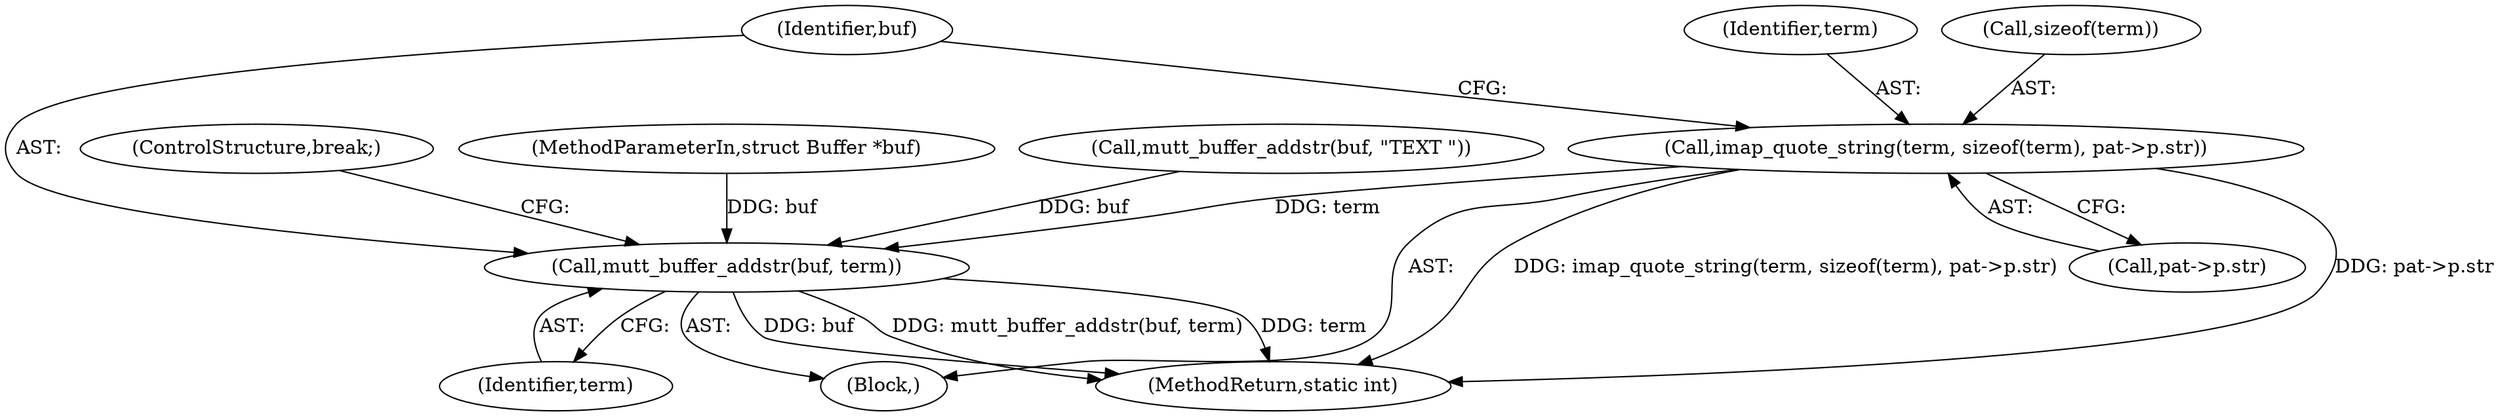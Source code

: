 digraph "0_neomutt_e52393740334443ae0206cab2d7caef381646725_1@pointer" {
"1000292" [label="(Call,imap_quote_string(term, sizeof(term), pat->p.str))"];
"1000301" [label="(Call,mutt_buffer_addstr(buf, term))"];
"1000296" [label="(Call,pat->p.str)"];
"1000294" [label="(Call,sizeof(term))"];
"1000302" [label="(Identifier,buf)"];
"1000293" [label="(Identifier,term)"];
"1000303" [label="(Identifier,term)"];
"1000301" [label="(Call,mutt_buffer_addstr(buf, term))"];
"1000350" [label="(MethodReturn,static int)"];
"1000304" [label="(ControlStructure,break;)"];
"1000105" [label="(MethodParameterIn,struct Buffer *buf)"];
"1000206" [label="(Block,)"];
"1000289" [label="(Call,mutt_buffer_addstr(buf, \"TEXT \"))"];
"1000292" [label="(Call,imap_quote_string(term, sizeof(term), pat->p.str))"];
"1000292" -> "1000206"  [label="AST: "];
"1000292" -> "1000296"  [label="CFG: "];
"1000293" -> "1000292"  [label="AST: "];
"1000294" -> "1000292"  [label="AST: "];
"1000296" -> "1000292"  [label="AST: "];
"1000302" -> "1000292"  [label="CFG: "];
"1000292" -> "1000350"  [label="DDG: imap_quote_string(term, sizeof(term), pat->p.str)"];
"1000292" -> "1000350"  [label="DDG: pat->p.str"];
"1000292" -> "1000301"  [label="DDG: term"];
"1000301" -> "1000206"  [label="AST: "];
"1000301" -> "1000303"  [label="CFG: "];
"1000302" -> "1000301"  [label="AST: "];
"1000303" -> "1000301"  [label="AST: "];
"1000304" -> "1000301"  [label="CFG: "];
"1000301" -> "1000350"  [label="DDG: mutt_buffer_addstr(buf, term)"];
"1000301" -> "1000350"  [label="DDG: term"];
"1000301" -> "1000350"  [label="DDG: buf"];
"1000289" -> "1000301"  [label="DDG: buf"];
"1000105" -> "1000301"  [label="DDG: buf"];
}
